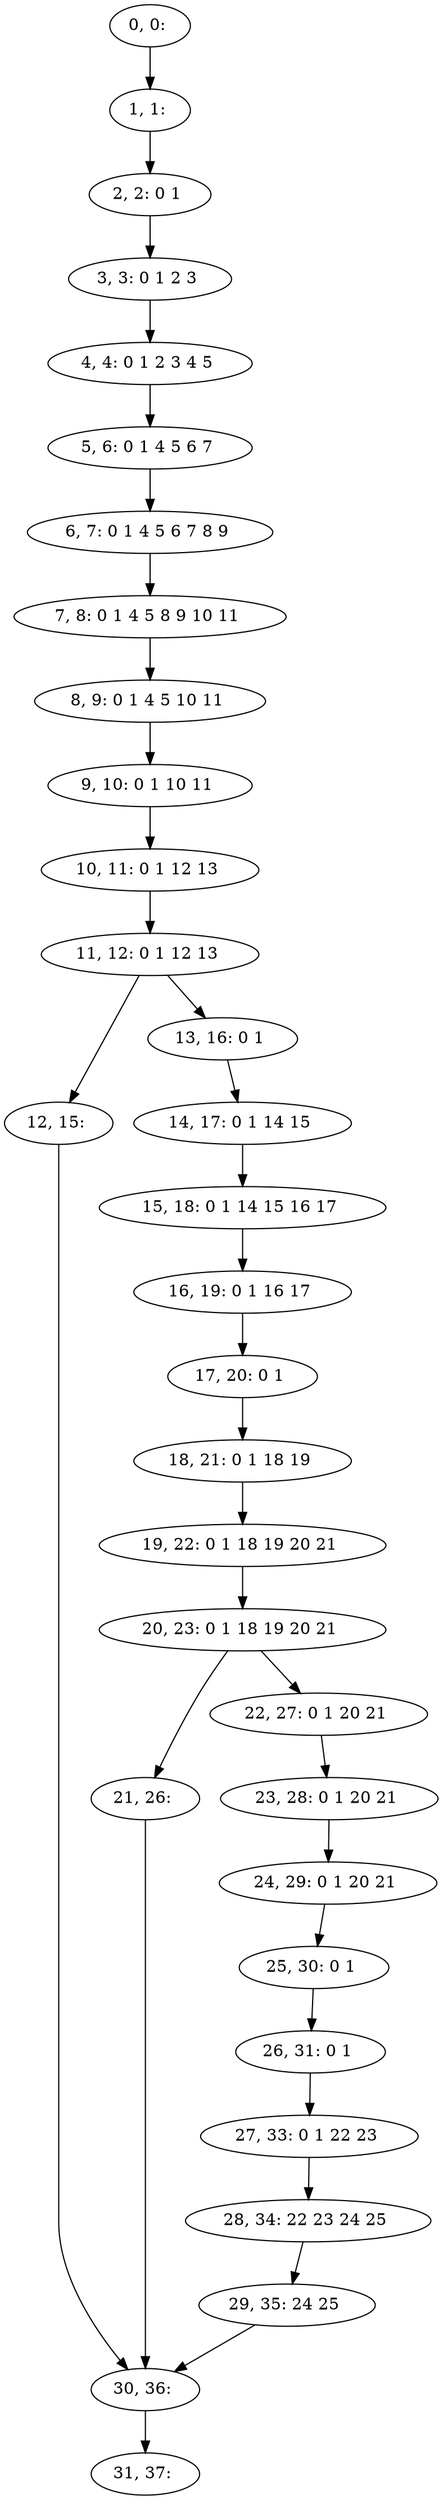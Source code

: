 digraph G {
0[label="0, 0: "];
1[label="1, 1: "];
2[label="2, 2: 0 1 "];
3[label="3, 3: 0 1 2 3 "];
4[label="4, 4: 0 1 2 3 4 5 "];
5[label="5, 6: 0 1 4 5 6 7 "];
6[label="6, 7: 0 1 4 5 6 7 8 9 "];
7[label="7, 8: 0 1 4 5 8 9 10 11 "];
8[label="8, 9: 0 1 4 5 10 11 "];
9[label="9, 10: 0 1 10 11 "];
10[label="10, 11: 0 1 12 13 "];
11[label="11, 12: 0 1 12 13 "];
12[label="12, 15: "];
13[label="13, 16: 0 1 "];
14[label="14, 17: 0 1 14 15 "];
15[label="15, 18: 0 1 14 15 16 17 "];
16[label="16, 19: 0 1 16 17 "];
17[label="17, 20: 0 1 "];
18[label="18, 21: 0 1 18 19 "];
19[label="19, 22: 0 1 18 19 20 21 "];
20[label="20, 23: 0 1 18 19 20 21 "];
21[label="21, 26: "];
22[label="22, 27: 0 1 20 21 "];
23[label="23, 28: 0 1 20 21 "];
24[label="24, 29: 0 1 20 21 "];
25[label="25, 30: 0 1 "];
26[label="26, 31: 0 1 "];
27[label="27, 33: 0 1 22 23 "];
28[label="28, 34: 22 23 24 25 "];
29[label="29, 35: 24 25 "];
30[label="30, 36: "];
31[label="31, 37: "];
0->1 ;
1->2 ;
2->3 ;
3->4 ;
4->5 ;
5->6 ;
6->7 ;
7->8 ;
8->9 ;
9->10 ;
10->11 ;
11->12 ;
11->13 ;
12->30 ;
13->14 ;
14->15 ;
15->16 ;
16->17 ;
17->18 ;
18->19 ;
19->20 ;
20->21 ;
20->22 ;
21->30 ;
22->23 ;
23->24 ;
24->25 ;
25->26 ;
26->27 ;
27->28 ;
28->29 ;
29->30 ;
30->31 ;
}
